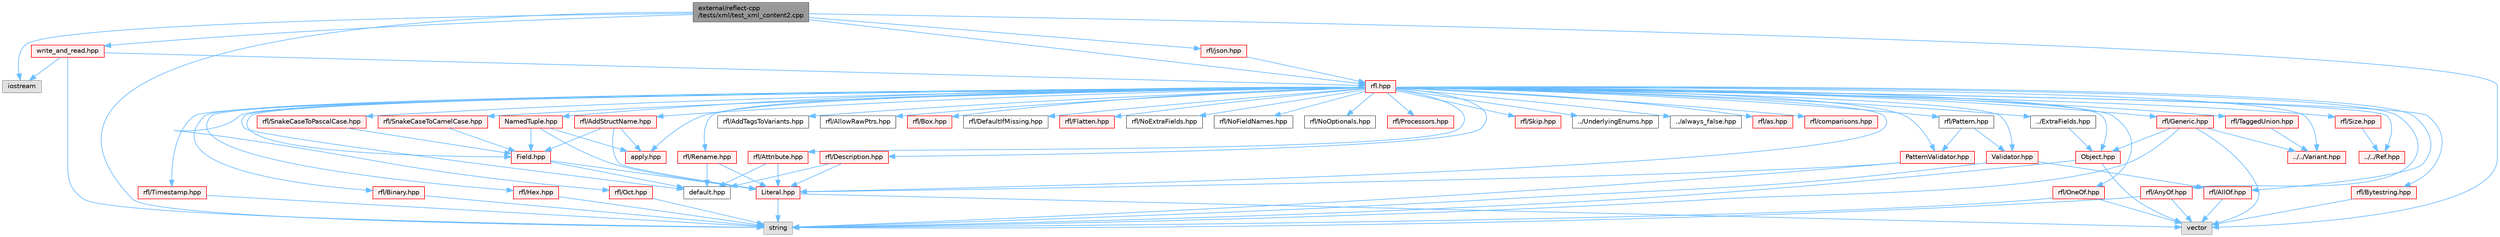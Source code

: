 digraph "external/reflect-cpp/tests/xml/test_xml_content2.cpp"
{
 // LATEX_PDF_SIZE
  bgcolor="transparent";
  edge [fontname=Helvetica,fontsize=10,labelfontname=Helvetica,labelfontsize=10];
  node [fontname=Helvetica,fontsize=10,shape=box,height=0.2,width=0.4];
  Node1 [id="Node000001",label="external/reflect-cpp\l/tests/xml/test_xml_content2.cpp",height=0.2,width=0.4,color="gray40", fillcolor="grey60", style="filled", fontcolor="black",tooltip=" "];
  Node1 -> Node2 [id="edge97_Node000001_Node000002",color="steelblue1",style="solid",tooltip=" "];
  Node2 [id="Node000002",label="iostream",height=0.2,width=0.4,color="grey60", fillcolor="#E0E0E0", style="filled",tooltip=" "];
  Node1 -> Node3 [id="edge98_Node000001_Node000003",color="steelblue1",style="solid",tooltip=" "];
  Node3 [id="Node000003",label="rfl.hpp",height=0.2,width=0.4,color="red", fillcolor="#FFF0F0", style="filled",URL="$rfl_8hpp.html",tooltip=" "];
  Node3 -> Node4 [id="edge99_Node000003_Node000004",color="steelblue1",style="solid",tooltip=" "];
  Node4 [id="Node000004",label="rfl/AddStructName.hpp",height=0.2,width=0.4,color="red", fillcolor="#FFF0F0", style="filled",URL="$_add_struct_name_8hpp.html",tooltip=" "];
  Node4 -> Node6 [id="edge100_Node000004_Node000006",color="steelblue1",style="solid",tooltip=" "];
  Node6 [id="Node000006",label="Field.hpp",height=0.2,width=0.4,color="red", fillcolor="#FFF0F0", style="filled",URL="$_field_8hpp.html",tooltip=" "];
  Node6 -> Node11 [id="edge101_Node000006_Node000011",color="steelblue1",style="solid",tooltip=" "];
  Node11 [id="Node000011",label="Literal.hpp",height=0.2,width=0.4,color="red", fillcolor="#FFF0F0", style="filled",URL="$_literal_8hpp.html",tooltip=" "];
  Node11 -> Node15 [id="edge102_Node000011_Node000015",color="steelblue1",style="solid",tooltip=" "];
  Node15 [id="Node000015",label="string",height=0.2,width=0.4,color="grey60", fillcolor="#E0E0E0", style="filled",tooltip=" "];
  Node11 -> Node16 [id="edge103_Node000011_Node000016",color="steelblue1",style="solid",tooltip=" "];
  Node16 [id="Node000016",label="vector",height=0.2,width=0.4,color="grey60", fillcolor="#E0E0E0", style="filled",tooltip=" "];
  Node6 -> Node32 [id="edge104_Node000006_Node000032",color="steelblue1",style="solid",tooltip=" "];
  Node32 [id="Node000032",label="default.hpp",height=0.2,width=0.4,color="grey40", fillcolor="white", style="filled",URL="$default_8hpp.html",tooltip=" "];
  Node4 -> Node11 [id="edge105_Node000004_Node000011",color="steelblue1",style="solid",tooltip=" "];
  Node4 -> Node37 [id="edge106_Node000004_Node000037",color="steelblue1",style="solid",tooltip=" "];
  Node37 [id="Node000037",label="apply.hpp",height=0.2,width=0.4,color="red", fillcolor="#FFF0F0", style="filled",URL="$apply_8hpp.html",tooltip=" "];
  Node3 -> Node54 [id="edge107_Node000003_Node000054",color="steelblue1",style="solid",tooltip=" "];
  Node54 [id="Node000054",label="rfl/AddTagsToVariants.hpp",height=0.2,width=0.4,color="grey40", fillcolor="white", style="filled",URL="$_add_tags_to_variants_8hpp.html",tooltip=" "];
  Node3 -> Node55 [id="edge108_Node000003_Node000055",color="steelblue1",style="solid",tooltip=" "];
  Node55 [id="Node000055",label="rfl/AllOf.hpp",height=0.2,width=0.4,color="red", fillcolor="#FFF0F0", style="filled",URL="$_all_of_8hpp.html",tooltip=" "];
  Node55 -> Node16 [id="edge109_Node000055_Node000016",color="steelblue1",style="solid",tooltip=" "];
  Node3 -> Node64 [id="edge110_Node000003_Node000064",color="steelblue1",style="solid",tooltip=" "];
  Node64 [id="Node000064",label="rfl/AllowRawPtrs.hpp",height=0.2,width=0.4,color="grey40", fillcolor="white", style="filled",URL="$_allow_raw_ptrs_8hpp.html",tooltip=" "];
  Node3 -> Node65 [id="edge111_Node000003_Node000065",color="steelblue1",style="solid",tooltip=" "];
  Node65 [id="Node000065",label="rfl/AnyOf.hpp",height=0.2,width=0.4,color="red", fillcolor="#FFF0F0", style="filled",URL="$_any_of_8hpp.html",tooltip=" "];
  Node65 -> Node15 [id="edge112_Node000065_Node000015",color="steelblue1",style="solid",tooltip=" "];
  Node65 -> Node16 [id="edge113_Node000065_Node000016",color="steelblue1",style="solid",tooltip=" "];
  Node3 -> Node67 [id="edge114_Node000003_Node000067",color="steelblue1",style="solid",tooltip=" "];
  Node67 [id="Node000067",label="rfl/Attribute.hpp",height=0.2,width=0.4,color="red", fillcolor="#FFF0F0", style="filled",URL="$_attribute_8hpp.html",tooltip=" "];
  Node67 -> Node11 [id="edge115_Node000067_Node000011",color="steelblue1",style="solid",tooltip=" "];
  Node67 -> Node32 [id="edge116_Node000067_Node000032",color="steelblue1",style="solid",tooltip=" "];
  Node3 -> Node68 [id="edge117_Node000003_Node000068",color="steelblue1",style="solid",tooltip=" "];
  Node68 [id="Node000068",label="rfl/Binary.hpp",height=0.2,width=0.4,color="red", fillcolor="#FFF0F0", style="filled",URL="$_binary_8hpp.html",tooltip=" "];
  Node68 -> Node15 [id="edge118_Node000068_Node000015",color="steelblue1",style="solid",tooltip=" "];
  Node3 -> Node70 [id="edge119_Node000003_Node000070",color="steelblue1",style="solid",tooltip=" "];
  Node70 [id="Node000070",label="rfl/Box.hpp",height=0.2,width=0.4,color="red", fillcolor="#FFF0F0", style="filled",URL="$_box_8hpp.html",tooltip=" "];
  Node3 -> Node71 [id="edge120_Node000003_Node000071",color="steelblue1",style="solid",tooltip=" "];
  Node71 [id="Node000071",label="rfl/Bytestring.hpp",height=0.2,width=0.4,color="red", fillcolor="#FFF0F0", style="filled",URL="$_bytestring_8hpp.html",tooltip=" "];
  Node71 -> Node16 [id="edge121_Node000071_Node000016",color="steelblue1",style="solid",tooltip=" "];
  Node3 -> Node72 [id="edge122_Node000003_Node000072",color="steelblue1",style="solid",tooltip=" "];
  Node72 [id="Node000072",label="rfl/DefaultIfMissing.hpp",height=0.2,width=0.4,color="grey40", fillcolor="white", style="filled",URL="$_default_if_missing_8hpp.html",tooltip=" "];
  Node3 -> Node73 [id="edge123_Node000003_Node000073",color="steelblue1",style="solid",tooltip=" "];
  Node73 [id="Node000073",label="rfl/Description.hpp",height=0.2,width=0.4,color="red", fillcolor="#FFF0F0", style="filled",URL="$_description_8hpp.html",tooltip=" "];
  Node73 -> Node11 [id="edge124_Node000073_Node000011",color="steelblue1",style="solid",tooltip=" "];
  Node73 -> Node32 [id="edge125_Node000073_Node000032",color="steelblue1",style="solid",tooltip=" "];
  Node3 -> Node48 [id="edge126_Node000003_Node000048",color="steelblue1",style="solid",tooltip=" "];
  Node48 [id="Node000048",label="../ExtraFields.hpp",height=0.2,width=0.4,color="grey40", fillcolor="white", style="filled",URL="$_extra_fields_8hpp.html",tooltip=" "];
  Node48 -> Node49 [id="edge127_Node000048_Node000049",color="steelblue1",style="solid",tooltip=" "];
  Node49 [id="Node000049",label="Object.hpp",height=0.2,width=0.4,color="red", fillcolor="#FFF0F0", style="filled",URL="$_object_8hpp.html",tooltip=" "];
  Node49 -> Node15 [id="edge128_Node000049_Node000015",color="steelblue1",style="solid",tooltip=" "];
  Node49 -> Node16 [id="edge129_Node000049_Node000016",color="steelblue1",style="solid",tooltip=" "];
  Node3 -> Node6 [id="edge130_Node000003_Node000006",color="steelblue1",style="solid",tooltip=" "];
  Node3 -> Node74 [id="edge131_Node000003_Node000074",color="steelblue1",style="solid",tooltip=" "];
  Node74 [id="Node000074",label="rfl/Flatten.hpp",height=0.2,width=0.4,color="red", fillcolor="#FFF0F0", style="filled",URL="$_flatten_8hpp.html",tooltip=" "];
  Node3 -> Node75 [id="edge132_Node000003_Node000075",color="steelblue1",style="solid",tooltip=" "];
  Node75 [id="Node000075",label="rfl/Generic.hpp",height=0.2,width=0.4,color="red", fillcolor="#FFF0F0", style="filled",URL="$_generic_8hpp.html",tooltip=" "];
  Node75 -> Node15 [id="edge133_Node000075_Node000015",color="steelblue1",style="solid",tooltip=" "];
  Node75 -> Node16 [id="edge134_Node000075_Node000016",color="steelblue1",style="solid",tooltip=" "];
  Node75 -> Node49 [id="edge135_Node000075_Node000049",color="steelblue1",style="solid",tooltip=" "];
  Node75 -> Node59 [id="edge136_Node000075_Node000059",color="steelblue1",style="solid",tooltip=" "];
  Node59 [id="Node000059",label="../../Variant.hpp",height=0.2,width=0.4,color="red", fillcolor="#FFF0F0", style="filled",URL="$_variant_8hpp.html",tooltip=" "];
  Node3 -> Node77 [id="edge137_Node000003_Node000077",color="steelblue1",style="solid",tooltip=" "];
  Node77 [id="Node000077",label="rfl/Hex.hpp",height=0.2,width=0.4,color="red", fillcolor="#FFF0F0", style="filled",URL="$_hex_8hpp.html",tooltip=" "];
  Node77 -> Node15 [id="edge138_Node000077_Node000015",color="steelblue1",style="solid",tooltip=" "];
  Node3 -> Node11 [id="edge139_Node000003_Node000011",color="steelblue1",style="solid",tooltip=" "];
  Node3 -> Node42 [id="edge140_Node000003_Node000042",color="steelblue1",style="solid",tooltip=" "];
  Node42 [id="Node000042",label="NamedTuple.hpp",height=0.2,width=0.4,color="red", fillcolor="#FFF0F0", style="filled",URL="$_named_tuple_8hpp.html",tooltip=" "];
  Node42 -> Node6 [id="edge141_Node000042_Node000006",color="steelblue1",style="solid",tooltip=" "];
  Node42 -> Node11 [id="edge142_Node000042_Node000011",color="steelblue1",style="solid",tooltip=" "];
  Node42 -> Node37 [id="edge143_Node000042_Node000037",color="steelblue1",style="solid",tooltip=" "];
  Node3 -> Node78 [id="edge144_Node000003_Node000078",color="steelblue1",style="solid",tooltip=" "];
  Node78 [id="Node000078",label="rfl/NoExtraFields.hpp",height=0.2,width=0.4,color="grey40", fillcolor="white", style="filled",URL="$_no_extra_fields_8hpp.html",tooltip=" "];
  Node3 -> Node79 [id="edge145_Node000003_Node000079",color="steelblue1",style="solid",tooltip=" "];
  Node79 [id="Node000079",label="rfl/NoFieldNames.hpp",height=0.2,width=0.4,color="grey40", fillcolor="white", style="filled",URL="$_no_field_names_8hpp.html",tooltip=" "];
  Node3 -> Node80 [id="edge146_Node000003_Node000080",color="steelblue1",style="solid",tooltip=" "];
  Node80 [id="Node000080",label="rfl/NoOptionals.hpp",height=0.2,width=0.4,color="grey40", fillcolor="white", style="filled",URL="$_no_optionals_8hpp.html",tooltip=" "];
  Node3 -> Node49 [id="edge147_Node000003_Node000049",color="steelblue1",style="solid",tooltip=" "];
  Node3 -> Node81 [id="edge148_Node000003_Node000081",color="steelblue1",style="solid",tooltip=" "];
  Node81 [id="Node000081",label="rfl/Oct.hpp",height=0.2,width=0.4,color="red", fillcolor="#FFF0F0", style="filled",URL="$_oct_8hpp.html",tooltip=" "];
  Node81 -> Node15 [id="edge149_Node000081_Node000015",color="steelblue1",style="solid",tooltip=" "];
  Node3 -> Node83 [id="edge150_Node000003_Node000083",color="steelblue1",style="solid",tooltip=" "];
  Node83 [id="Node000083",label="rfl/OneOf.hpp",height=0.2,width=0.4,color="red", fillcolor="#FFF0F0", style="filled",URL="$_one_of_8hpp.html",tooltip=" "];
  Node83 -> Node15 [id="edge151_Node000083_Node000015",color="steelblue1",style="solid",tooltip=" "];
  Node83 -> Node16 [id="edge152_Node000083_Node000016",color="steelblue1",style="solid",tooltip=" "];
  Node3 -> Node84 [id="edge153_Node000003_Node000084",color="steelblue1",style="solid",tooltip=" "];
  Node84 [id="Node000084",label="rfl/Pattern.hpp",height=0.2,width=0.4,color="grey40", fillcolor="white", style="filled",URL="$_pattern_8hpp.html",tooltip=" "];
  Node84 -> Node85 [id="edge154_Node000084_Node000085",color="steelblue1",style="solid",tooltip=" "];
  Node85 [id="Node000085",label="PatternValidator.hpp",height=0.2,width=0.4,color="red", fillcolor="#FFF0F0", style="filled",URL="$_pattern_validator_8hpp.html",tooltip=" "];
  Node85 -> Node15 [id="edge155_Node000085_Node000015",color="steelblue1",style="solid",tooltip=" "];
  Node85 -> Node11 [id="edge156_Node000085_Node000011",color="steelblue1",style="solid",tooltip=" "];
  Node84 -> Node89 [id="edge157_Node000084_Node000089",color="steelblue1",style="solid",tooltip=" "];
  Node89 [id="Node000089",label="Validator.hpp",height=0.2,width=0.4,color="red", fillcolor="#FFF0F0", style="filled",URL="$_validator_8hpp.html",tooltip=" "];
  Node89 -> Node15 [id="edge158_Node000089_Node000015",color="steelblue1",style="solid",tooltip=" "];
  Node89 -> Node55 [id="edge159_Node000089_Node000055",color="steelblue1",style="solid",tooltip=" "];
  Node3 -> Node85 [id="edge160_Node000003_Node000085",color="steelblue1",style="solid",tooltip=" "];
  Node3 -> Node91 [id="edge161_Node000003_Node000091",color="steelblue1",style="solid",tooltip=" "];
  Node91 [id="Node000091",label="rfl/Processors.hpp",height=0.2,width=0.4,color="red", fillcolor="#FFF0F0", style="filled",URL="$_processors_8hpp.html",tooltip=" "];
  Node3 -> Node58 [id="edge162_Node000003_Node000058",color="steelblue1",style="solid",tooltip=" "];
  Node58 [id="Node000058",label="../../Ref.hpp",height=0.2,width=0.4,color="red", fillcolor="#FFF0F0", style="filled",URL="$_ref_8hpp.html",tooltip=" "];
  Node3 -> Node100 [id="edge163_Node000003_Node000100",color="steelblue1",style="solid",tooltip=" "];
  Node100 [id="Node000100",label="rfl/Rename.hpp",height=0.2,width=0.4,color="red", fillcolor="#FFF0F0", style="filled",URL="$_rename_8hpp.html",tooltip=" "];
  Node100 -> Node11 [id="edge164_Node000100_Node000011",color="steelblue1",style="solid",tooltip=" "];
  Node100 -> Node32 [id="edge165_Node000100_Node000032",color="steelblue1",style="solid",tooltip=" "];
  Node3 -> Node101 [id="edge166_Node000003_Node000101",color="steelblue1",style="solid",tooltip=" "];
  Node101 [id="Node000101",label="rfl/Size.hpp",height=0.2,width=0.4,color="red", fillcolor="#FFF0F0", style="filled",URL="$_size_8hpp.html",tooltip=" "];
  Node101 -> Node58 [id="edge167_Node000101_Node000058",color="steelblue1",style="solid",tooltip=" "];
  Node3 -> Node102 [id="edge168_Node000003_Node000102",color="steelblue1",style="solid",tooltip=" "];
  Node102 [id="Node000102",label="rfl/Skip.hpp",height=0.2,width=0.4,color="red", fillcolor="#FFF0F0", style="filled",URL="$_skip_8hpp.html",tooltip=" "];
  Node3 -> Node104 [id="edge169_Node000003_Node000104",color="steelblue1",style="solid",tooltip=" "];
  Node104 [id="Node000104",label="rfl/SnakeCaseToCamelCase.hpp",height=0.2,width=0.4,color="red", fillcolor="#FFF0F0", style="filled",URL="$_snake_case_to_camel_case_8hpp.html",tooltip=" "];
  Node104 -> Node6 [id="edge170_Node000104_Node000006",color="steelblue1",style="solid",tooltip=" "];
  Node3 -> Node107 [id="edge171_Node000003_Node000107",color="steelblue1",style="solid",tooltip=" "];
  Node107 [id="Node000107",label="rfl/SnakeCaseToPascalCase.hpp",height=0.2,width=0.4,color="red", fillcolor="#FFF0F0", style="filled",URL="$_snake_case_to_pascal_case_8hpp.html",tooltip=" "];
  Node107 -> Node6 [id="edge172_Node000107_Node000006",color="steelblue1",style="solid",tooltip=" "];
  Node3 -> Node108 [id="edge173_Node000003_Node000108",color="steelblue1",style="solid",tooltip=" "];
  Node108 [id="Node000108",label="rfl/TaggedUnion.hpp",height=0.2,width=0.4,color="red", fillcolor="#FFF0F0", style="filled",URL="$_tagged_union_8hpp.html",tooltip=" "];
  Node108 -> Node59 [id="edge174_Node000108_Node000059",color="steelblue1",style="solid",tooltip=" "];
  Node3 -> Node150 [id="edge175_Node000003_Node000150",color="steelblue1",style="solid",tooltip=" "];
  Node150 [id="Node000150",label="rfl/Timestamp.hpp",height=0.2,width=0.4,color="red", fillcolor="#FFF0F0", style="filled",URL="$_timestamp_8hpp.html",tooltip=" "];
  Node150 -> Node15 [id="edge176_Node000150_Node000015",color="steelblue1",style="solid",tooltip=" "];
  Node3 -> Node99 [id="edge177_Node000003_Node000099",color="steelblue1",style="solid",tooltip=" "];
  Node99 [id="Node000099",label="../UnderlyingEnums.hpp",height=0.2,width=0.4,color="grey40", fillcolor="white", style="filled",URL="$_underlying_enums_8hpp.html",tooltip=" "];
  Node3 -> Node89 [id="edge178_Node000003_Node000089",color="steelblue1",style="solid",tooltip=" "];
  Node3 -> Node59 [id="edge179_Node000003_Node000059",color="steelblue1",style="solid",tooltip=" "];
  Node3 -> Node116 [id="edge180_Node000003_Node000116",color="steelblue1",style="solid",tooltip=" "];
  Node116 [id="Node000116",label="../always_false.hpp",height=0.2,width=0.4,color="grey40", fillcolor="white", style="filled",URL="$always__false_8hpp.html",tooltip=" "];
  Node3 -> Node37 [id="edge181_Node000003_Node000037",color="steelblue1",style="solid",tooltip=" "];
  Node3 -> Node153 [id="edge182_Node000003_Node000153",color="steelblue1",style="solid",tooltip=" "];
  Node153 [id="Node000153",label="rfl/as.hpp",height=0.2,width=0.4,color="red", fillcolor="#FFF0F0", style="filled",URL="$as_8hpp.html",tooltip=" "];
  Node3 -> Node163 [id="edge183_Node000003_Node000163",color="steelblue1",style="solid",tooltip=" "];
  Node163 [id="Node000163",label="rfl/comparisons.hpp",height=0.2,width=0.4,color="red", fillcolor="#FFF0F0", style="filled",URL="$comparisons_8hpp.html",tooltip=" "];
  Node3 -> Node32 [id="edge184_Node000003_Node000032",color="steelblue1",style="solid",tooltip=" "];
  Node1 -> Node296 [id="edge185_Node000001_Node000296",color="steelblue1",style="solid",tooltip=" "];
  Node296 [id="Node000296",label="rfl/json.hpp",height=0.2,width=0.4,color="red", fillcolor="#FFF0F0", style="filled",URL="$reflect-cpp_2include_2rfl_2json_8hpp.html",tooltip=" "];
  Node296 -> Node3 [id="edge186_Node000296_Node000003",color="steelblue1",style="solid",tooltip=" "];
  Node1 -> Node15 [id="edge187_Node000001_Node000015",color="steelblue1",style="solid",tooltip=" "];
  Node1 -> Node16 [id="edge188_Node000001_Node000016",color="steelblue1",style="solid",tooltip=" "];
  Node1 -> Node453 [id="edge189_Node000001_Node000453",color="steelblue1",style="solid",tooltip=" "];
  Node453 [id="Node000453",label="write_and_read.hpp",height=0.2,width=0.4,color="red", fillcolor="#FFF0F0", style="filled",URL="$xml_2write__and__read_8hpp.html",tooltip=" "];
  Node453 -> Node2 [id="edge190_Node000453_Node000002",color="steelblue1",style="solid",tooltip=" "];
  Node453 -> Node3 [id="edge191_Node000453_Node000003",color="steelblue1",style="solid",tooltip=" "];
  Node453 -> Node15 [id="edge192_Node000453_Node000015",color="steelblue1",style="solid",tooltip=" "];
}
